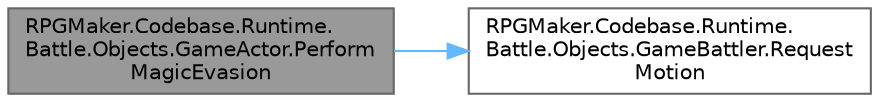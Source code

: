 digraph "RPGMaker.Codebase.Runtime.Battle.Objects.GameActor.PerformMagicEvasion"
{
 // LATEX_PDF_SIZE
  bgcolor="transparent";
  edge [fontname=Helvetica,fontsize=10,labelfontname=Helvetica,labelfontsize=10];
  node [fontname=Helvetica,fontsize=10,shape=box,height=0.2,width=0.4];
  rankdir="LR";
  Node1 [id="Node000001",label="RPGMaker.Codebase.Runtime.\lBattle.Objects.GameActor.Perform\lMagicEvasion",height=0.2,width=0.4,color="gray40", fillcolor="grey60", style="filled", fontcolor="black",tooltip="魔法回避動作を実行"];
  Node1 -> Node2 [id="edge1_Node000001_Node000002",color="steelblue1",style="solid",tooltip=" "];
  Node2 [id="Node000002",label="RPGMaker.Codebase.Runtime.\lBattle.Objects.GameBattler.Request\lMotion",height=0.2,width=0.4,color="grey40", fillcolor="white", style="filled",URL="$d6/de6/class_r_p_g_maker_1_1_codebase_1_1_runtime_1_1_battle_1_1_objects_1_1_game_battler.html#a6d8774364e4cf9c19801b7e7d1a49f7a",tooltip="指定モーションを要求"];
}
